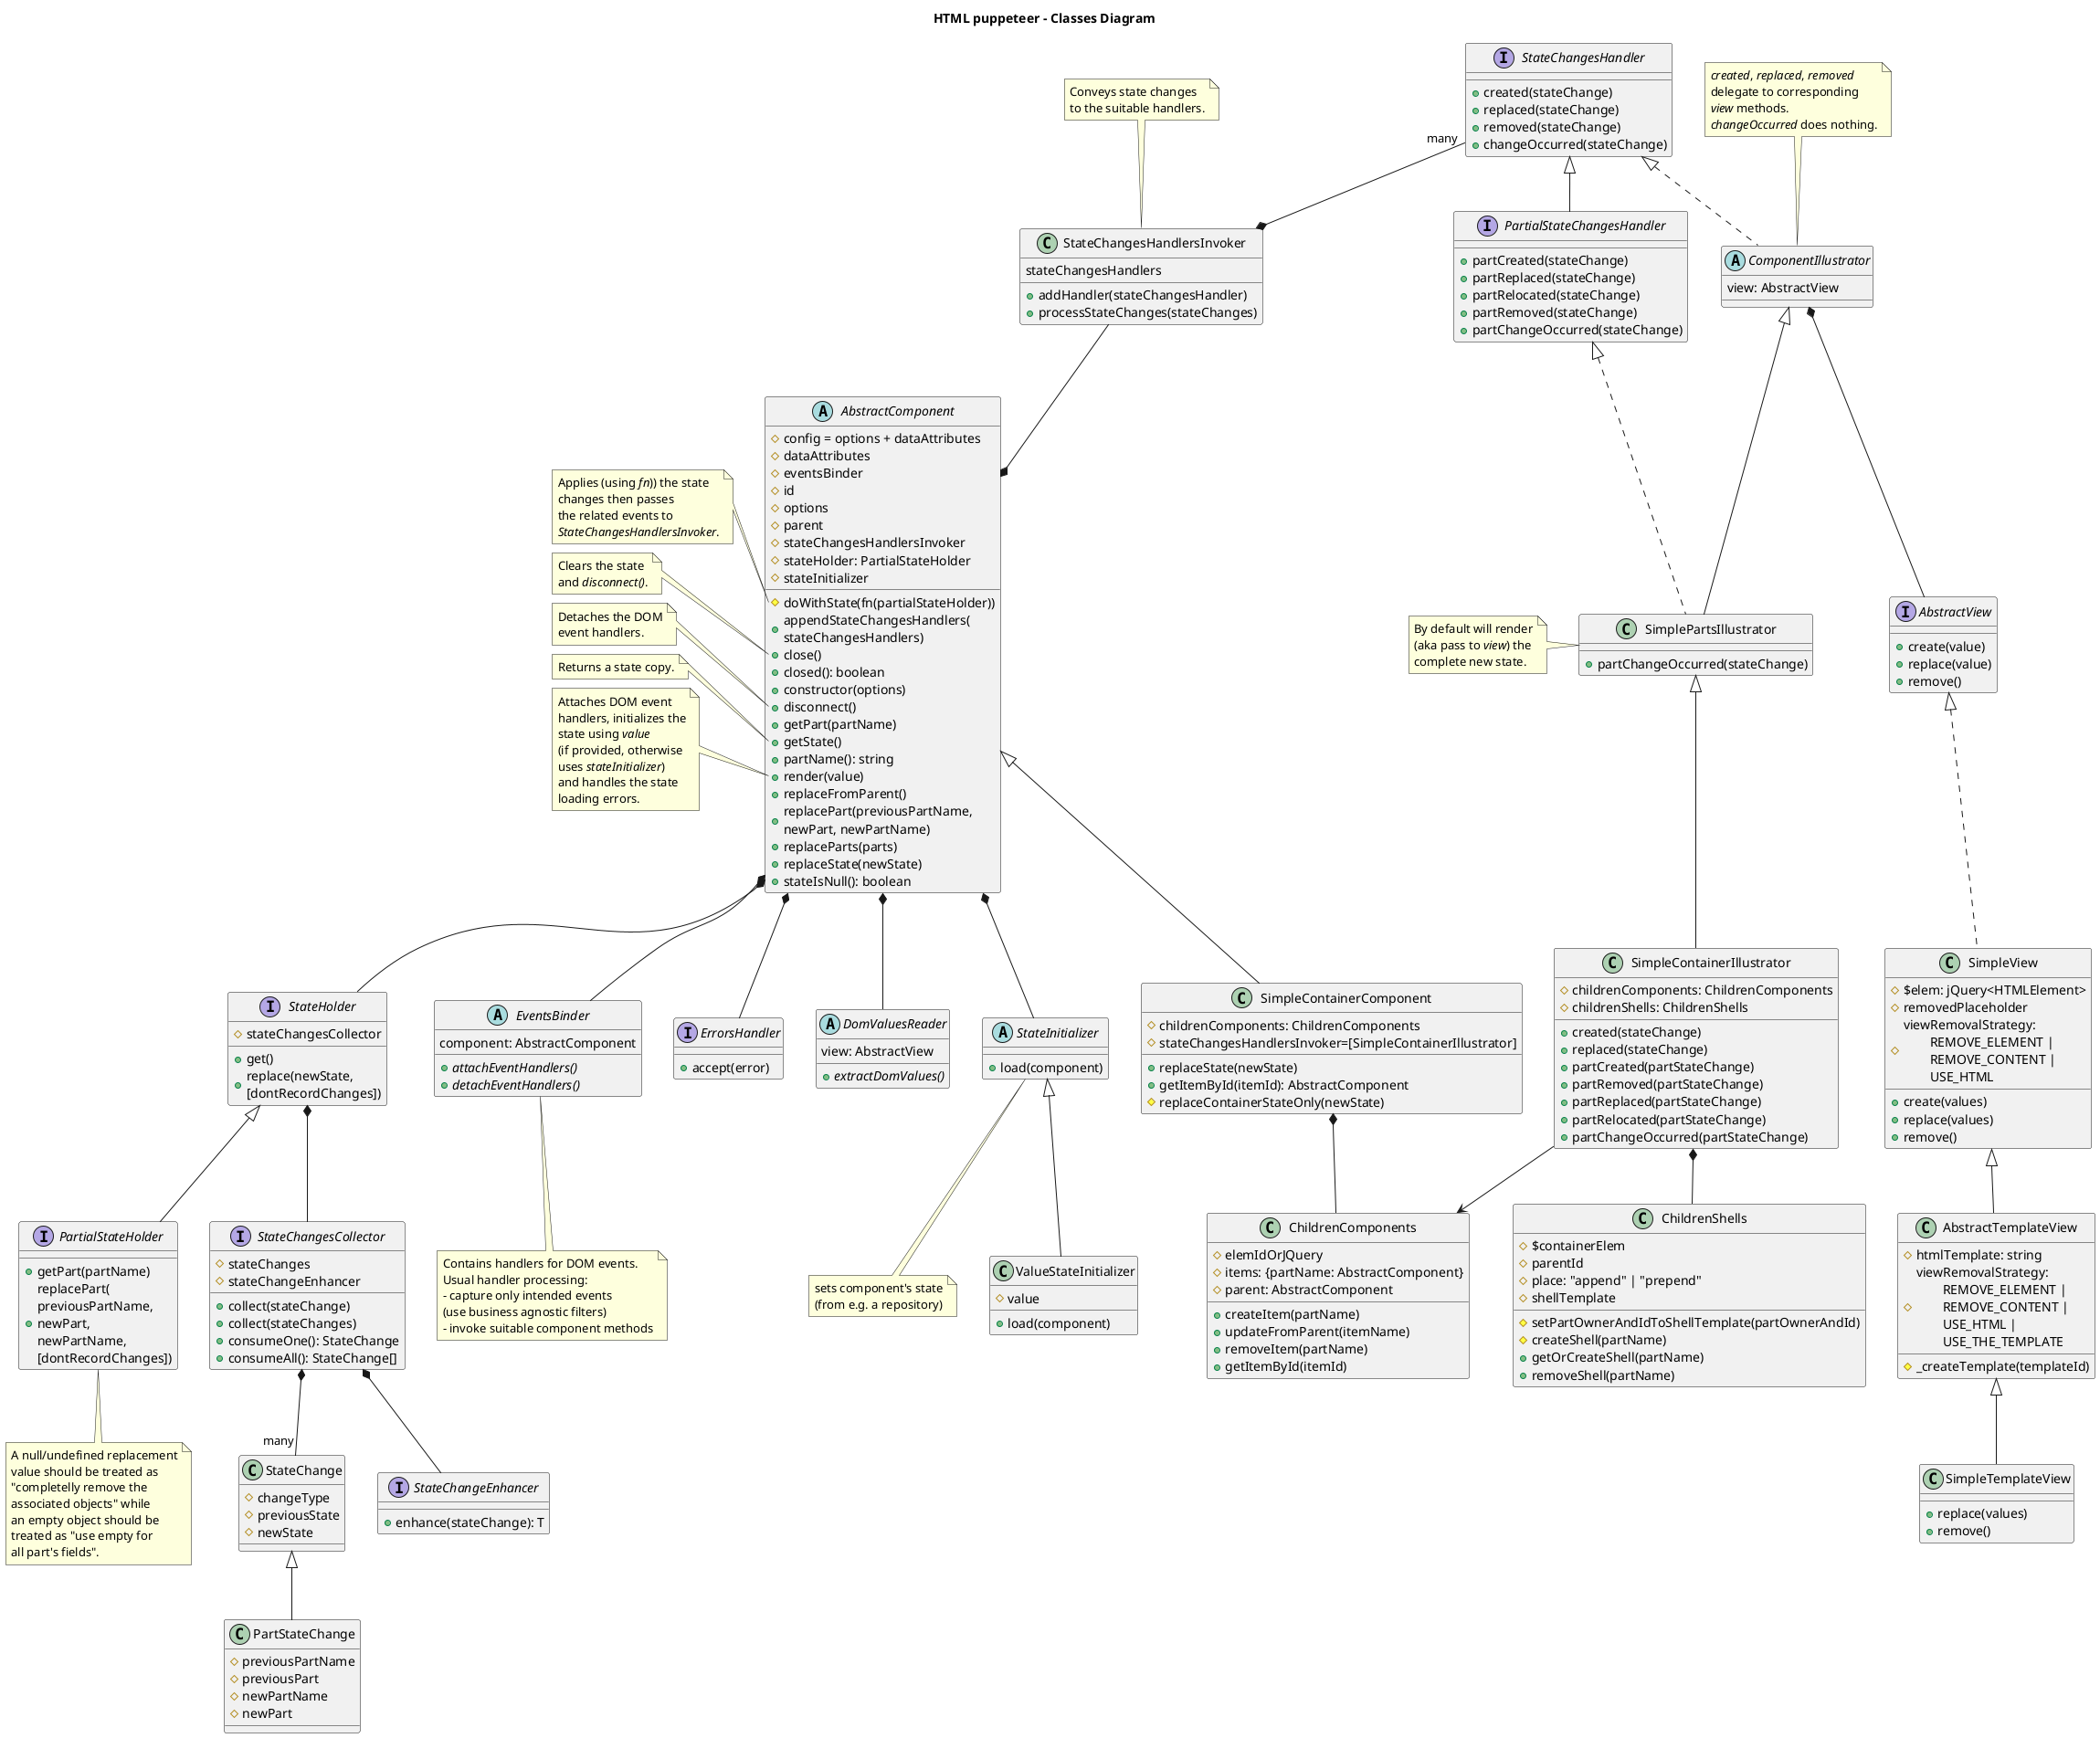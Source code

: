 @startuml

title HTML puppeteer - Classes Diagram

abstract AbstractComponent {
  #config = options + dataAttributes
  #dataAttributes
  #eventsBinder
  #id
  #options
  #parent
  #stateChangesHandlersInvoker
  #stateHolder: PartialStateHolder
  #stateInitializer
  #doWithState(fn(partialStateHolder))
  +appendStateChangesHandlers(\nstateChangesHandlers)
  +close()
  +closed(): boolean
  +constructor(options)
  +disconnect()
  +getPart(partName)
  +getState()
  +partName(): string
  +render(value)
  +replaceFromParent()
  +replacePart(previousPartName, \nnewPart, newPartName)
  +replaceParts(parts)
  +replaceState(newState)
  +stateIsNull(): boolean
}

/'note top of AbstractComponent
  Contains methods
  usually doing these:

  - receive a (DOM) event
  - analyze the event
  - change the state using
  <i>doWithState(fn(stateHolder))</i>
end note'/

/'  State changing methods
  might use <i>syncState()</i>.
end note'/

/'note left of AbstractComponent::constructor
<i>config</i> parameter is used
to set/initialize any field.

If too complex <i>config</i> could
actually be a <i>configurer</i> class.

An important <i>config</i> attribute
is the component's DOM element
which usually will already exist.
end note'/

/'note left of AbstractComponent::domElement
Is the component's DOM element
which for parent/root components
will usually already exist.
Part owner components on the
other hand should be able to
create and identify it by only
using the state; e.g. dom
element's id could be <i>partName</i>.
end note'/

note left of AbstractComponent::doWithState
Applies (using <i>fn</i>)) the state
changes then passes
the related events to
<i>StateChangesHandlersInvoker</i>.
end note

note left of AbstractComponent::"close()"
Clears the state
and <i>disconnect()</i>.
end note

note left of AbstractComponent::"disconnect()"
Detaches the DOM
event handlers.
end note

/'note left of AbstractComponent::syncState
Synchronizes state with
its visual representation.
end note'/

note left of AbstractComponent::getState
Returns a state copy.
end note

note left of AbstractComponent::"render(value)"
Attaches DOM event
handlers, initializes the
state using <i>value</i>
(if provided, otherwise
uses <i>stateInitializer</i>)
and handles the state
loading errors.
end note

/'abstract AbstractContainerComponent extends AbstractComponent {
  +create(partName, partValue)
  +remove(partName)
  +replace(partName, partValue)
  +move(partName, toPartName)
}'/

class SimpleContainerIllustrator extends SimplePartsIllustrator {
#childrenComponents: ChildrenComponents
#childrenShells: ChildrenShells
+created(stateChange)
+replaced(stateChange)
+partCreated(partStateChange)
+partRemoved(partStateChange)
+partReplaced(partStateChange)
+partRelocated(partStateChange)
+partChangeOccurred(partStateChange)
}

SimpleContainerIllustrator -down-> ChildrenComponents
SimpleContainerIllustrator *-down- ChildrenShells

class ChildrenShells {
#$containerElem
#parentId
#place: "append" | "prepend"
#shellTemplate
#setPartOwnerAndIdToShellTemplate(partOwnerAndId)
#createShell(partName)
+getOrCreateShell(partName)
+removeShell(partName)
}

class ChildrenComponents {
#elemIdOrJQuery
#items: {partName: AbstractComponent}
#parent: AbstractComponent
+createItem(partName)
+updateFromParent(itemName)
+removeItem(partName)
+getItemById(itemId)
}

abstract EventsBinder {
  component: AbstractComponent
  {abstract}+attachEventHandlers()
  {abstract}+detachEventHandlers()
}

note bottom of EventsBinder
  Contains handlers for DOM events.
  Usual handler processing:
  - capture only intended events
  (use business agnostic filters)
  - invoke suitable component methods
end note

abstract StateInitializer {
+load(component)
}

note bottom of StateInitializer
sets component's state
(from e.g. a repository)
end note

class ValueStateInitializer extends StateInitializer {
#value
+load(component)
}

class StateChange {
#changeType
#previousState
#newState
}

class PartStateChange extends StateChange {
#previousPartName
#previousPart
#newPartName
#newPart
}

'interface StateChangeEnhancer<T extends StateChange> {
interface StateChangeEnhancer {
+enhance(stateChange): T
}

interface StateChangesCollector {
#stateChanges
#stateChangeEnhancer
+collect(stateChange)
+collect(stateChanges)
+consumeOne(): StateChange
+consumeAll(): StateChange[]
}

interface StateHolder {
+get()
+replace(newState, \n[dontRecordChanges])
#stateChangesCollector
}

/'note left of StateHolder::replace
Besides replacing the
state it'll also record
the changes using
<i>stateChangesCollector</i>.
end note'/

interface PartialStateHolder extends StateHolder {
+getPart(partName)
+replacePart(\npreviousPartName, \nnewPart, \nnewPartName, \n[dontRecordChanges])
}

' note left of PartialStateHolder::replacePart
note bottom of PartialStateHolder
A null/undefined replacement
value should be treated as
"completelly remove the
associated objects" while
an empty object should be
treated as "use empty for
all part's fields".
end note

class SimpleContainerComponent extends AbstractComponent {
#childrenComponents: ChildrenComponents
#stateChangesHandlersInvoker=[SimpleContainerIllustrator]
+replaceState(newState)
+getItemById(itemId): AbstractComponent
#replaceContainerStateOnly(newState)
}

SimpleContainerComponent *-down- ChildrenComponents

interface ErrorsHandler {
+accept(error)
}

interface AbstractView {
+create(value)
+replace(value)
+remove()
}

/'note right of AbstractView::create
Creates the DOM
element to contain
the <i>value</i> to display.
If <i>value</i> is not empty
calls <i>replace(value)</i>
to show them.
end note'/

/'note left of AbstractView::replace
Replaces the previous
displayed value with
the new ones.
end note'/

/'note right of AbstractView::remove
Removes the view's
DOM element.
end note'/

class SimpleView implements AbstractView {
#$elem: jQuery<HTMLElement>
#removedPlaceholder
#viewRemovalStrategy: \n\tREMOVE_ELEMENT |\n\tREMOVE_CONTENT |\n\tUSE_HTML
+create(values)
+replace(values)
+remove()
}

class AbstractTemplateView extends SimpleView {
#htmlTemplate: string
#viewRemovalStrategy: \n\tREMOVE_ELEMENT |\n\tREMOVE_CONTENT |\n\tUSE_HTML |\n\tUSE_THE_TEMPLATE
#_createTemplate(templateId)
}

class SimpleTemplateView extends AbstractTemplateView {
+replace(values)
+remove()
}

class StateChangesHandlersInvoker {
stateChangesHandlers
+addHandler(stateChangesHandler)
+processStateChanges(stateChanges)
}

/'note left of StateChangesHandlersInvoker::handlerMappingRules
Defaults to:
- map state initialization
(aka creation) to
<i>created(stateChange)</i>
- map state modification
to <i>replaced(stateChange)</i>
- map state part (aka section)
modification to
<i>partReplaced(stateChange)</i>
- map state part removal to
<i>partRemoved(stateChange)</i>
end note'/

' note left of StateChangesHandlersInvoker::processStateChanges
note top of StateChangesHandlersInvoker
Conveys state changes
to the suitable handlers.
end note

interface StateChangesHandler {
+created(stateChange)
+replaced(stateChange)
+removed(stateChange)
+changeOccurred(stateChange)
}

interface PartialStateChangesHandler extends StateChangesHandler {
+partCreated(stateChange)
+partReplaced(stateChange)
+partRelocated(stateChange)
+partRemoved(stateChange)
+partChangeOccurred(stateChange)
}

abstract ComponentIllustrator implements StateChangesHandler {
view: AbstractView
}

note top of ComponentIllustrator
<i>created</i>, <i>replaced</i>, <i>removed</i>
delegate to corresponding
<i>view</i> methods.
<i>changeOccurred</i> does nothing.
end note

class SimplePartsIllustrator extends ComponentIllustrator implements PartialStateChangesHandler {
+partChangeOccurred(stateChange)
}

note left of SimplePartsIllustrator
By default will render
(aka pass to <i>view</i>) the
complete new state.
end note

/'abstract PartsAllocator implements PartialStateChangesHandler {
parts: Map<partName, AbstractComponent>
stateSynchronizer
#createNewOwners(stateChange)
#removeMissingOwners(stateChange)
#{abstract}createOwner(partName, part)
}

note top of PartsAllocator
Contains methods usually doing these:
- analyze the state changes
- manage the state parts owners
end note

note left of PartsAllocator::createNewOwners
- iterates the state parts
- creates new part owning components
- calls <i>newOwner.render(part)</i>
end note

note left of PartsAllocator::removeMissingOwners
- iterates the state parts
- closes then removes
  the <i>parts</i> no longer
  found in iterator
end note

class StateSynchronizer {
  #stateHolder
  #domValuesReader
  #partOwners: Map<partName, AbstractComponent>
  +syncState()
  +viewUpdated(view)
  +partOwnersUpdated(partOwners)
  #syncStateWithView()
  #syncStateWithPartOwners()
}

note left of StateSynchronizer::syncState
Updates (silently) the
state using view's value
and part owners state.
end note

note left of StateSynchronizer::syncStateWithPartOwners
It'll call <i>syncState()</i> on
part owners components
before reading their state.
end note'/

abstract DomValuesReader {
  view: AbstractView
  {abstract}+extractDomValues()
}

AbstractComponent *-down- EventsBinder
AbstractComponent *-down- StateHolder
AbstractComponent *-down- StateInitializer
AbstractComponent *-down- DomValuesReader
AbstractComponent *-down- ErrorsHandler
AbstractComponent *-up- StateChangesHandlersInvoker
StateChangesHandlersInvoker *-up- "many" StateChangesHandler
ComponentIllustrator *-- AbstractView
StateHolder *-- StateChangesCollector
StateChangesCollector *-- "many" StateChange
StateChangesCollector *-- StateChangeEnhancer

@enduml
